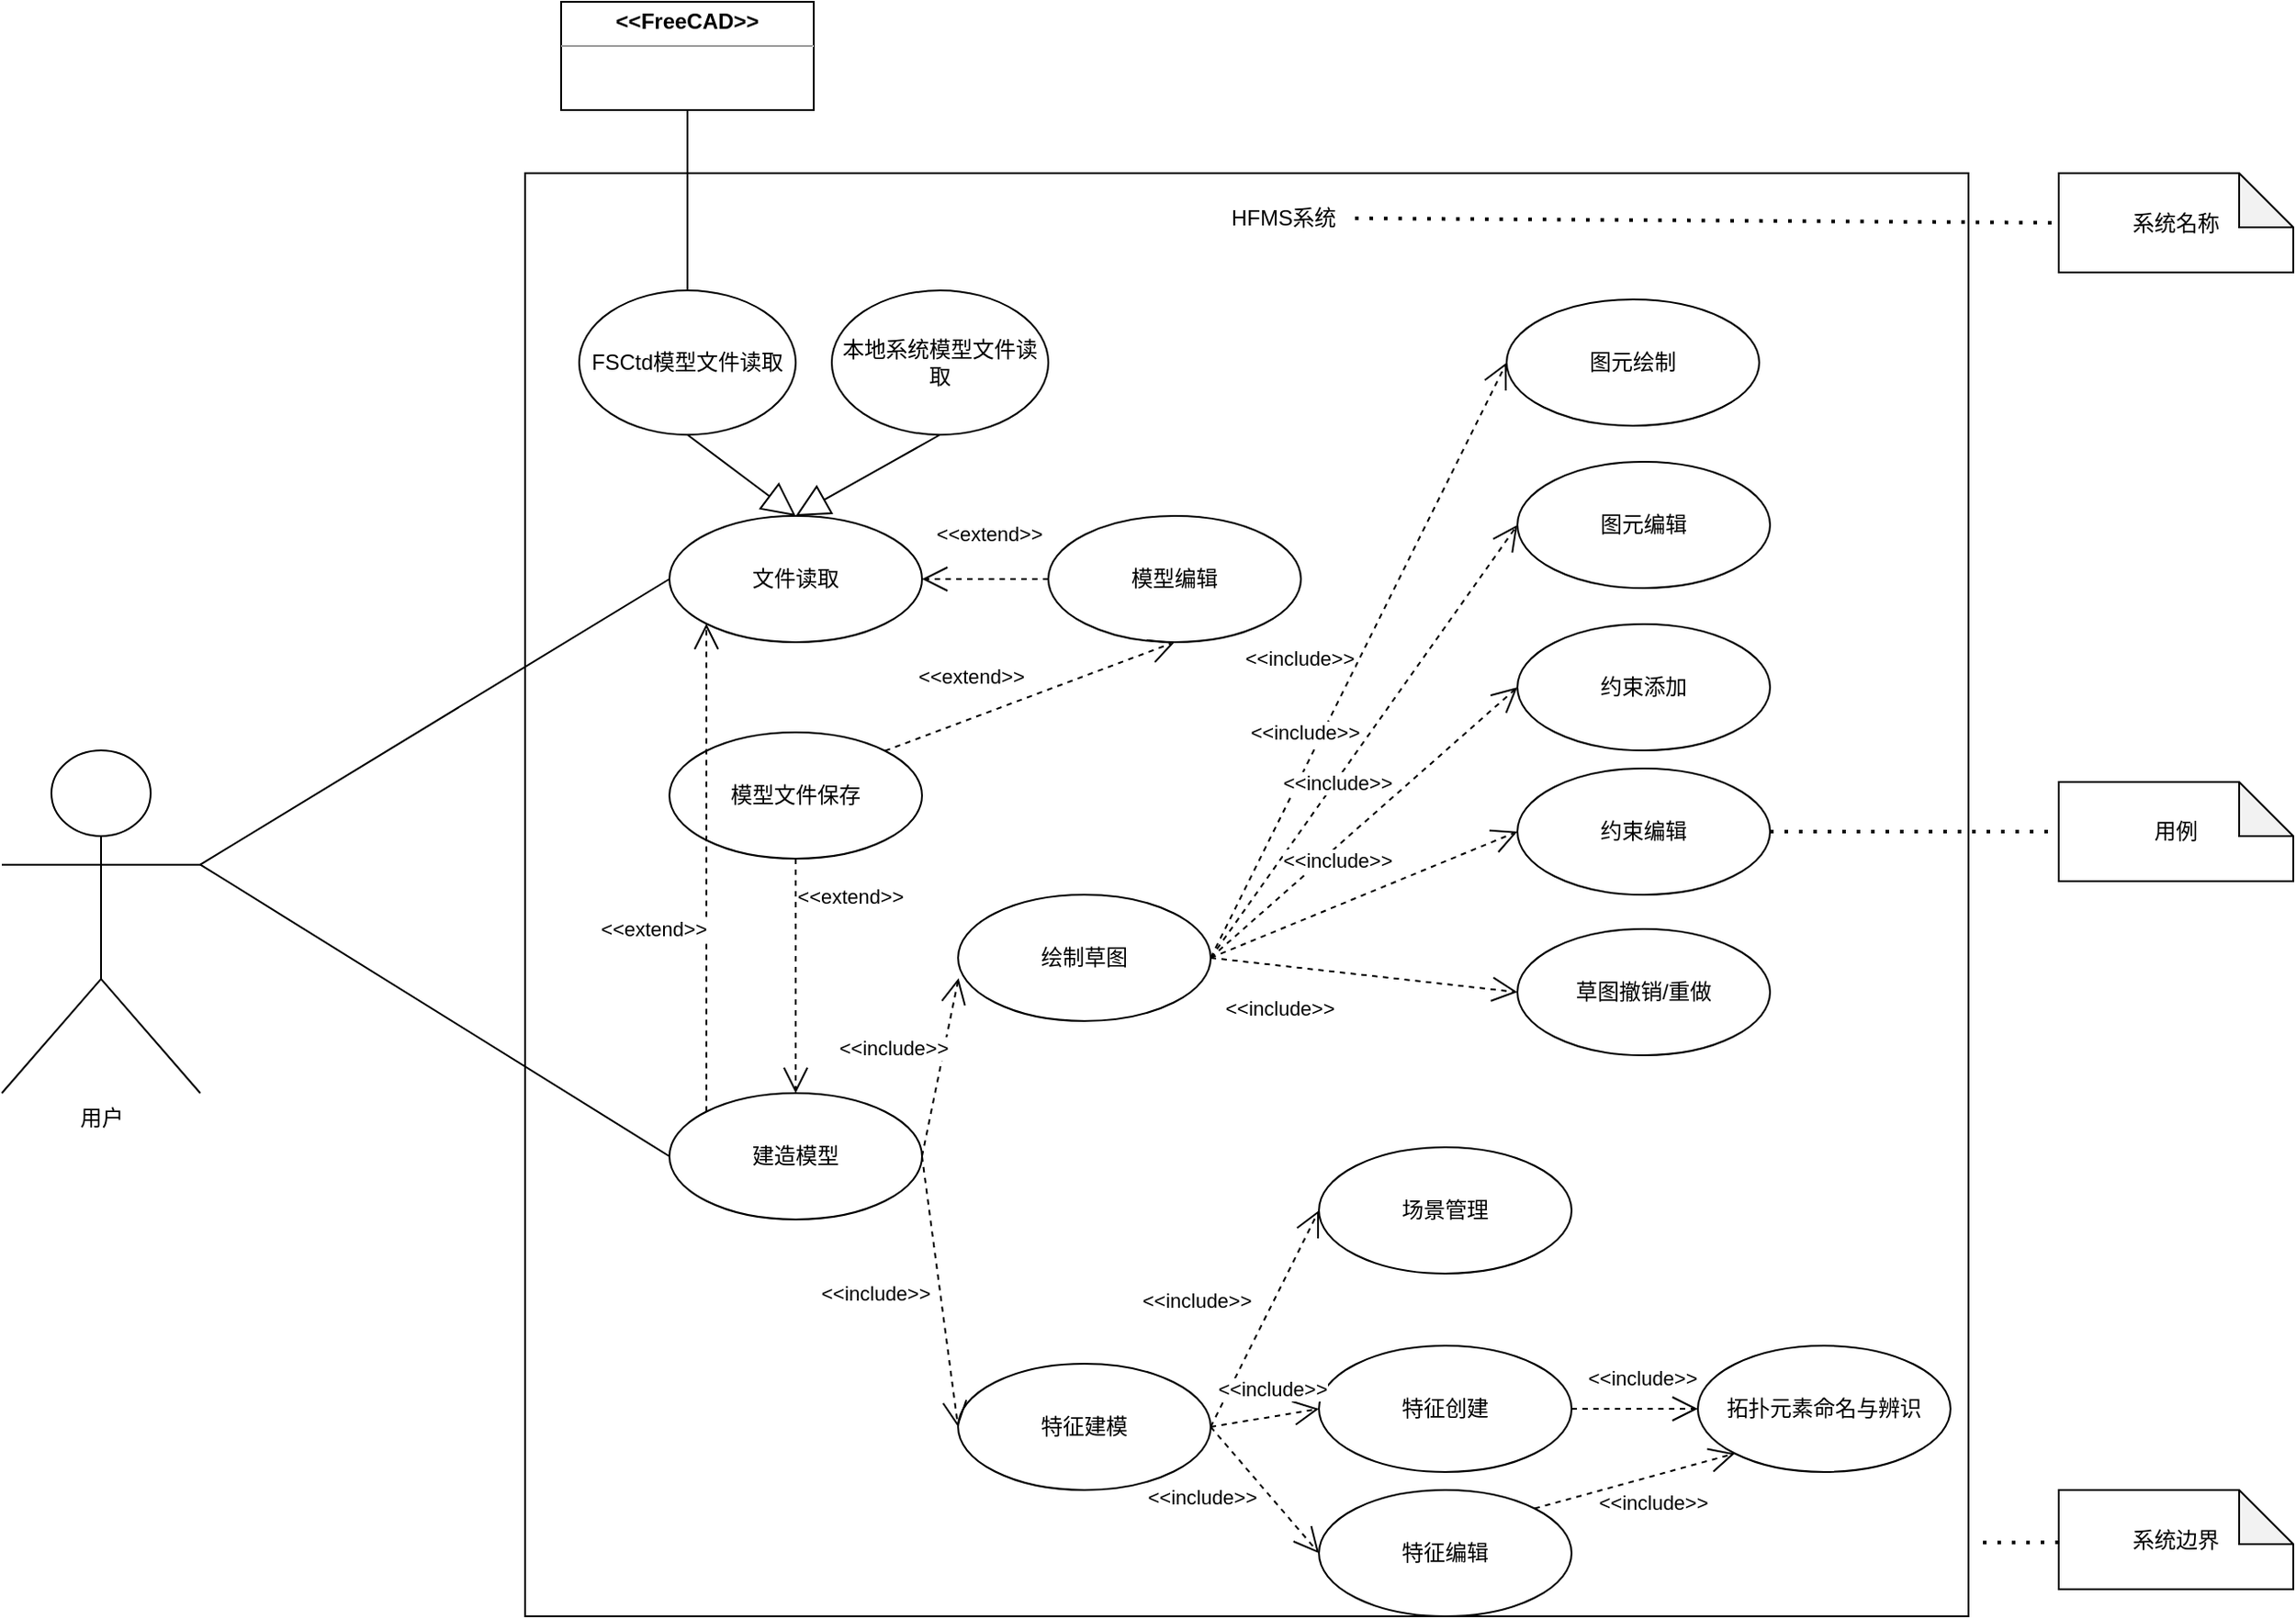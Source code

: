 <mxfile version="22.1.5" type="github">
  <diagram name="第 1 页" id="sRS028VmoQ0yGFp0G40y">
    <mxGraphModel dx="2367" dy="693" grid="1" gridSize="10" guides="1" tooltips="1" connect="1" arrows="1" fold="1" page="1" pageScale="1" pageWidth="827" pageHeight="1169" math="0" shadow="0">
      <root>
        <mxCell id="0" />
        <mxCell id="1" parent="0" />
        <mxCell id="SltFPI3C_tlmVd0XEVFn-4" value="" style="whiteSpace=wrap;html=1;aspect=fixed;" parent="1" vertex="1">
          <mxGeometry x="-130" y="680" width="800" height="800" as="geometry" />
        </mxCell>
        <mxCell id="SltFPI3C_tlmVd0XEVFn-5" value="用户" style="shape=umlActor;verticalLabelPosition=bottom;verticalAlign=top;html=1;" parent="1" vertex="1">
          <mxGeometry x="-420" y="1000" width="110" height="190" as="geometry" />
        </mxCell>
        <mxCell id="SltFPI3C_tlmVd0XEVFn-7" value="&lt;p style=&quot;margin:0px;margin-top:4px;text-align:center;&quot;&gt;&lt;b&gt;&amp;lt;&amp;lt;FreeCAD&amp;gt;&amp;gt;&lt;/b&gt;&lt;/p&gt;&lt;hr size=&quot;1&quot;&gt;&lt;div style=&quot;height:2px;&quot;&gt;&lt;/div&gt;" style="verticalAlign=top;align=left;overflow=fill;fontSize=12;fontFamily=Helvetica;html=1;whiteSpace=wrap;" parent="1" vertex="1">
          <mxGeometry x="-110" y="585" width="140" height="60" as="geometry" />
        </mxCell>
        <mxCell id="SltFPI3C_tlmVd0XEVFn-9" value="HFMS系统" style="text;html=1;align=center;verticalAlign=middle;resizable=0;points=[];autosize=1;strokeColor=none;fillColor=none;" parent="1" vertex="1">
          <mxGeometry x="250" y="690" width="80" height="30" as="geometry" />
        </mxCell>
        <mxCell id="SltFPI3C_tlmVd0XEVFn-10" value="文件读取" style="ellipse;whiteSpace=wrap;html=1;" parent="1" vertex="1">
          <mxGeometry x="-50" y="870" width="140" height="70" as="geometry" />
        </mxCell>
        <mxCell id="SltFPI3C_tlmVd0XEVFn-11" value="FSCtd模型文件读取" style="ellipse;whiteSpace=wrap;html=1;" parent="1" vertex="1">
          <mxGeometry x="-100" y="745" width="120" height="80" as="geometry" />
        </mxCell>
        <mxCell id="SltFPI3C_tlmVd0XEVFn-12" value="本地系统模型文件读取" style="ellipse;whiteSpace=wrap;html=1;" parent="1" vertex="1">
          <mxGeometry x="40" y="745" width="120" height="80" as="geometry" />
        </mxCell>
        <mxCell id="SltFPI3C_tlmVd0XEVFn-13" value="" style="endArrow=block;endSize=16;endFill=0;html=1;rounded=0;entryX=0.5;entryY=0;entryDx=0;entryDy=0;exitX=0.5;exitY=1;exitDx=0;exitDy=0;" parent="1" source="SltFPI3C_tlmVd0XEVFn-12" target="SltFPI3C_tlmVd0XEVFn-10" edge="1">
          <mxGeometry width="160" relative="1" as="geometry">
            <mxPoint x="110" y="1080" as="sourcePoint" />
            <mxPoint x="31.212" y="950" as="targetPoint" />
          </mxGeometry>
        </mxCell>
        <mxCell id="SltFPI3C_tlmVd0XEVFn-14" value="" style="endArrow=block;endSize=16;endFill=0;html=1;rounded=0;entryX=0.5;entryY=0;entryDx=0;entryDy=0;exitX=0.5;exitY=1;exitDx=0;exitDy=0;" parent="1" source="SltFPI3C_tlmVd0XEVFn-11" target="SltFPI3C_tlmVd0XEVFn-10" edge="1">
          <mxGeometry width="160" relative="1" as="geometry">
            <mxPoint x="160" y="820" as="sourcePoint" />
            <mxPoint x="40" y="1000" as="targetPoint" />
          </mxGeometry>
        </mxCell>
        <mxCell id="SltFPI3C_tlmVd0XEVFn-15" value="建造模型" style="ellipse;whiteSpace=wrap;html=1;" parent="1" vertex="1">
          <mxGeometry x="-50" y="1190" width="140" height="70" as="geometry" />
        </mxCell>
        <mxCell id="SltFPI3C_tlmVd0XEVFn-16" value="模型编辑" style="ellipse;whiteSpace=wrap;html=1;" parent="1" vertex="1">
          <mxGeometry x="160" y="870" width="140" height="70" as="geometry" />
        </mxCell>
        <mxCell id="SltFPI3C_tlmVd0XEVFn-17" value="" style="endArrow=open;endFill=1;endSize=12;html=1;rounded=0;exitX=0;exitY=0.5;exitDx=0;exitDy=0;entryX=1;entryY=0.5;entryDx=0;entryDy=0;dashed=1;" parent="1" source="SltFPI3C_tlmVd0XEVFn-16" target="SltFPI3C_tlmVd0XEVFn-10" edge="1">
          <mxGeometry width="160" relative="1" as="geometry">
            <mxPoint x="290" y="858.46" as="sourcePoint" />
            <mxPoint x="450" y="858.46" as="targetPoint" />
          </mxGeometry>
        </mxCell>
        <mxCell id="SltFPI3C_tlmVd0XEVFn-18" value="&amp;lt;&amp;lt;extend&amp;gt;&amp;gt;" style="edgeLabel;html=1;align=center;verticalAlign=middle;resizable=0;points=[];" parent="SltFPI3C_tlmVd0XEVFn-17" vertex="1" connectable="0">
          <mxGeometry x="-0.313" y="-2" relative="1" as="geometry">
            <mxPoint x="-9" y="-23" as="offset" />
          </mxGeometry>
        </mxCell>
        <mxCell id="SltFPI3C_tlmVd0XEVFn-22" value="模型文件保存" style="ellipse;whiteSpace=wrap;html=1;" parent="1" vertex="1">
          <mxGeometry x="-50" y="990" width="140" height="70" as="geometry" />
        </mxCell>
        <mxCell id="SltFPI3C_tlmVd0XEVFn-23" value="" style="endArrow=open;endFill=1;endSize=12;html=1;rounded=0;exitX=1;exitY=0;exitDx=0;exitDy=0;entryX=0.5;entryY=1;entryDx=0;entryDy=0;dashed=1;" parent="1" source="SltFPI3C_tlmVd0XEVFn-22" target="SltFPI3C_tlmVd0XEVFn-16" edge="1">
          <mxGeometry width="160" relative="1" as="geometry">
            <mxPoint x="200" y="1005" as="sourcePoint" />
            <mxPoint x="110" y="1005" as="targetPoint" />
          </mxGeometry>
        </mxCell>
        <mxCell id="SltFPI3C_tlmVd0XEVFn-24" value="&amp;lt;&amp;lt;extend&amp;gt;&amp;gt;" style="edgeLabel;html=1;align=center;verticalAlign=middle;resizable=0;points=[];" parent="SltFPI3C_tlmVd0XEVFn-23" vertex="1" connectable="0">
          <mxGeometry x="-0.313" y="-2" relative="1" as="geometry">
            <mxPoint x="-9" y="-23" as="offset" />
          </mxGeometry>
        </mxCell>
        <mxCell id="SltFPI3C_tlmVd0XEVFn-25" value="" style="endArrow=open;endFill=1;endSize=12;html=1;rounded=0;exitX=0.5;exitY=1;exitDx=0;exitDy=0;dashed=1;" parent="1" source="SltFPI3C_tlmVd0XEVFn-22" target="SltFPI3C_tlmVd0XEVFn-15" edge="1">
          <mxGeometry width="160" relative="1" as="geometry">
            <mxPoint x="210" y="1015" as="sourcePoint" />
            <mxPoint x="120" y="1015" as="targetPoint" />
          </mxGeometry>
        </mxCell>
        <mxCell id="SltFPI3C_tlmVd0XEVFn-26" value="&amp;lt;&amp;lt;extend&amp;gt;&amp;gt;" style="edgeLabel;html=1;align=center;verticalAlign=middle;resizable=0;points=[];" parent="SltFPI3C_tlmVd0XEVFn-25" vertex="1" connectable="0">
          <mxGeometry x="-0.313" y="-2" relative="1" as="geometry">
            <mxPoint x="32" y="-24" as="offset" />
          </mxGeometry>
        </mxCell>
        <mxCell id="SltFPI3C_tlmVd0XEVFn-27" value="特征建模" style="ellipse;whiteSpace=wrap;html=1;" parent="1" vertex="1">
          <mxGeometry x="110" y="1340" width="140" height="70" as="geometry" />
        </mxCell>
        <mxCell id="SltFPI3C_tlmVd0XEVFn-29" value="特征创建" style="ellipse;whiteSpace=wrap;html=1;" parent="1" vertex="1">
          <mxGeometry x="310" y="1330" width="140" height="70" as="geometry" />
        </mxCell>
        <mxCell id="SltFPI3C_tlmVd0XEVFn-30" value="特征编辑" style="ellipse;whiteSpace=wrap;html=1;" parent="1" vertex="1">
          <mxGeometry x="310" y="1410" width="140" height="70" as="geometry" />
        </mxCell>
        <mxCell id="SltFPI3C_tlmVd0XEVFn-39" value="约束添加" style="ellipse;whiteSpace=wrap;html=1;" parent="1" vertex="1">
          <mxGeometry x="420" y="930" width="140" height="70" as="geometry" />
        </mxCell>
        <mxCell id="SltFPI3C_tlmVd0XEVFn-40" value="图元绘制" style="ellipse;whiteSpace=wrap;html=1;" parent="1" vertex="1">
          <mxGeometry x="414" y="750" width="140" height="70" as="geometry" />
        </mxCell>
        <mxCell id="SltFPI3C_tlmVd0XEVFn-41" value="草图撤销/重做" style="ellipse;whiteSpace=wrap;html=1;" parent="1" vertex="1">
          <mxGeometry x="420" y="1099" width="140" height="70" as="geometry" />
        </mxCell>
        <mxCell id="SltFPI3C_tlmVd0XEVFn-45" value="绘制草图" style="ellipse;whiteSpace=wrap;html=1;" parent="1" vertex="1">
          <mxGeometry x="110" y="1080" width="140" height="70" as="geometry" />
        </mxCell>
        <mxCell id="SltFPI3C_tlmVd0XEVFn-47" value="场景管理" style="ellipse;whiteSpace=wrap;html=1;" parent="1" vertex="1">
          <mxGeometry x="310" y="1220" width="140" height="70" as="geometry" />
        </mxCell>
        <mxCell id="SltFPI3C_tlmVd0XEVFn-51" value="图元编辑" style="ellipse;whiteSpace=wrap;html=1;" parent="1" vertex="1">
          <mxGeometry x="420" y="840" width="140" height="70" as="geometry" />
        </mxCell>
        <mxCell id="SltFPI3C_tlmVd0XEVFn-59" value="约束编辑" style="ellipse;whiteSpace=wrap;html=1;" parent="1" vertex="1">
          <mxGeometry x="420" y="1010" width="140" height="70" as="geometry" />
        </mxCell>
        <mxCell id="SltFPI3C_tlmVd0XEVFn-66" value="" style="endArrow=open;endFill=1;endSize=12;html=1;rounded=0;exitX=1;exitY=0.5;exitDx=0;exitDy=0;dashed=1;entryX=0.002;entryY=0.661;entryDx=0;entryDy=0;entryPerimeter=0;" parent="1" source="SltFPI3C_tlmVd0XEVFn-15" target="SltFPI3C_tlmVd0XEVFn-45" edge="1">
          <mxGeometry width="160" relative="1" as="geometry">
            <mxPoint x="20" y="1110" as="sourcePoint" />
            <mxPoint x="20" y="1200" as="targetPoint" />
          </mxGeometry>
        </mxCell>
        <mxCell id="SltFPI3C_tlmVd0XEVFn-70" value="&amp;lt;&amp;lt;include&amp;gt;&amp;gt;" style="edgeLabel;html=1;align=center;verticalAlign=middle;resizable=0;points=[];" parent="SltFPI3C_tlmVd0XEVFn-66" vertex="1" connectable="0">
          <mxGeometry x="-0.091" y="2" relative="1" as="geometry">
            <mxPoint x="-24" y="-15" as="offset" />
          </mxGeometry>
        </mxCell>
        <mxCell id="SltFPI3C_tlmVd0XEVFn-72" value="" style="endArrow=open;endFill=1;endSize=12;html=1;rounded=0;dashed=1;entryX=0;entryY=0.5;entryDx=0;entryDy=0;exitX=1;exitY=0.5;exitDx=0;exitDy=0;" parent="1" source="SltFPI3C_tlmVd0XEVFn-15" target="SltFPI3C_tlmVd0XEVFn-27" edge="1">
          <mxGeometry width="160" relative="1" as="geometry">
            <mxPoint x="80" y="1230" as="sourcePoint" />
            <mxPoint x="190" y="1116" as="targetPoint" />
          </mxGeometry>
        </mxCell>
        <mxCell id="SltFPI3C_tlmVd0XEVFn-73" value="&amp;lt;&amp;lt;include&amp;gt;&amp;gt;" style="edgeLabel;html=1;align=center;verticalAlign=middle;resizable=0;points=[];" parent="SltFPI3C_tlmVd0XEVFn-72" vertex="1" connectable="0">
          <mxGeometry x="-0.091" y="2" relative="1" as="geometry">
            <mxPoint x="-37" y="8" as="offset" />
          </mxGeometry>
        </mxCell>
        <mxCell id="SltFPI3C_tlmVd0XEVFn-74" value="" style="endArrow=open;endFill=1;endSize=12;html=1;rounded=0;exitX=1;exitY=0.5;exitDx=0;exitDy=0;dashed=1;entryX=0;entryY=0.5;entryDx=0;entryDy=0;" parent="1" source="SltFPI3C_tlmVd0XEVFn-45" target="SltFPI3C_tlmVd0XEVFn-40" edge="1">
          <mxGeometry width="160" relative="1" as="geometry">
            <mxPoint x="100" y="1245" as="sourcePoint" />
            <mxPoint x="200" y="1126" as="targetPoint" />
          </mxGeometry>
        </mxCell>
        <mxCell id="SltFPI3C_tlmVd0XEVFn-75" value="&amp;lt;&amp;lt;include&amp;gt;&amp;gt;" style="edgeLabel;html=1;align=center;verticalAlign=middle;resizable=0;points=[];" parent="SltFPI3C_tlmVd0XEVFn-74" vertex="1" connectable="0">
          <mxGeometry x="-0.091" y="2" relative="1" as="geometry">
            <mxPoint x="-24" y="-15" as="offset" />
          </mxGeometry>
        </mxCell>
        <mxCell id="SltFPI3C_tlmVd0XEVFn-76" value="" style="endArrow=open;endFill=1;endSize=12;html=1;rounded=0;dashed=1;entryX=0;entryY=0.5;entryDx=0;entryDy=0;exitX=1;exitY=0.5;exitDx=0;exitDy=0;" parent="1" source="SltFPI3C_tlmVd0XEVFn-45" target="SltFPI3C_tlmVd0XEVFn-51" edge="1">
          <mxGeometry width="160" relative="1" as="geometry">
            <mxPoint x="310" y="1030" as="sourcePoint" />
            <mxPoint x="614.74" y="786.95" as="targetPoint" />
          </mxGeometry>
        </mxCell>
        <mxCell id="SltFPI3C_tlmVd0XEVFn-77" value="&amp;lt;&amp;lt;include&amp;gt;&amp;gt;" style="edgeLabel;html=1;align=center;verticalAlign=middle;resizable=0;points=[];" parent="SltFPI3C_tlmVd0XEVFn-76" vertex="1" connectable="0">
          <mxGeometry x="-0.091" y="2" relative="1" as="geometry">
            <mxPoint x="-24" y="-15" as="offset" />
          </mxGeometry>
        </mxCell>
        <mxCell id="SltFPI3C_tlmVd0XEVFn-78" value="" style="endArrow=open;endFill=1;endSize=12;html=1;rounded=0;exitX=1;exitY=0.5;exitDx=0;exitDy=0;dashed=1;entryX=0;entryY=0.5;entryDx=0;entryDy=0;" parent="1" source="SltFPI3C_tlmVd0XEVFn-45" target="SltFPI3C_tlmVd0XEVFn-39" edge="1">
          <mxGeometry width="160" relative="1" as="geometry">
            <mxPoint x="120" y="1265" as="sourcePoint" />
            <mxPoint x="220" y="1146" as="targetPoint" />
          </mxGeometry>
        </mxCell>
        <mxCell id="SltFPI3C_tlmVd0XEVFn-79" value="&amp;lt;&amp;lt;include&amp;gt;&amp;gt;" style="edgeLabel;html=1;align=center;verticalAlign=middle;resizable=0;points=[];" parent="SltFPI3C_tlmVd0XEVFn-78" vertex="1" connectable="0">
          <mxGeometry x="-0.091" y="2" relative="1" as="geometry">
            <mxPoint x="-6" y="-28" as="offset" />
          </mxGeometry>
        </mxCell>
        <mxCell id="SltFPI3C_tlmVd0XEVFn-80" value="" style="endArrow=open;endFill=1;endSize=12;html=1;rounded=0;dashed=1;entryX=0;entryY=0.5;entryDx=0;entryDy=0;exitX=1;exitY=0.5;exitDx=0;exitDy=0;" parent="1" source="SltFPI3C_tlmVd0XEVFn-45" target="SltFPI3C_tlmVd0XEVFn-59" edge="1">
          <mxGeometry width="160" relative="1" as="geometry">
            <mxPoint x="310" y="1040" as="sourcePoint" />
            <mxPoint x="230" y="1156" as="targetPoint" />
          </mxGeometry>
        </mxCell>
        <mxCell id="SltFPI3C_tlmVd0XEVFn-81" value="&amp;lt;&amp;lt;include&amp;gt;&amp;gt;" style="edgeLabel;html=1;align=center;verticalAlign=middle;resizable=0;points=[];" parent="SltFPI3C_tlmVd0XEVFn-80" vertex="1" connectable="0">
          <mxGeometry x="-0.091" y="2" relative="1" as="geometry">
            <mxPoint x="-7" y="-21" as="offset" />
          </mxGeometry>
        </mxCell>
        <mxCell id="SltFPI3C_tlmVd0XEVFn-82" value="" style="endArrow=open;endFill=1;endSize=12;html=1;rounded=0;dashed=1;entryX=0;entryY=0.5;entryDx=0;entryDy=0;exitX=1;exitY=0.5;exitDx=0;exitDy=0;" parent="1" source="SltFPI3C_tlmVd0XEVFn-45" target="SltFPI3C_tlmVd0XEVFn-41" edge="1">
          <mxGeometry width="160" relative="1" as="geometry">
            <mxPoint x="140" y="1285" as="sourcePoint" />
            <mxPoint x="240" y="1166" as="targetPoint" />
          </mxGeometry>
        </mxCell>
        <mxCell id="SltFPI3C_tlmVd0XEVFn-83" value="&amp;lt;&amp;lt;include&amp;gt;&amp;gt;" style="edgeLabel;html=1;align=center;verticalAlign=middle;resizable=0;points=[];" parent="SltFPI3C_tlmVd0XEVFn-82" vertex="1" connectable="0">
          <mxGeometry x="-0.091" y="2" relative="1" as="geometry">
            <mxPoint x="-39" y="21" as="offset" />
          </mxGeometry>
        </mxCell>
        <mxCell id="SltFPI3C_tlmVd0XEVFn-84" value="" style="endArrow=open;endFill=1;endSize=12;html=1;rounded=0;exitX=1;exitY=0.5;exitDx=0;exitDy=0;dashed=1;entryX=0;entryY=0.5;entryDx=0;entryDy=0;" parent="1" source="SltFPI3C_tlmVd0XEVFn-27" target="SltFPI3C_tlmVd0XEVFn-47" edge="1">
          <mxGeometry width="160" relative="1" as="geometry">
            <mxPoint x="150" y="1295" as="sourcePoint" />
            <mxPoint x="250" y="1176" as="targetPoint" />
          </mxGeometry>
        </mxCell>
        <mxCell id="SltFPI3C_tlmVd0XEVFn-85" value="&amp;lt;&amp;lt;include&amp;gt;&amp;gt;" style="edgeLabel;html=1;align=center;verticalAlign=middle;resizable=0;points=[];" parent="SltFPI3C_tlmVd0XEVFn-84" vertex="1" connectable="0">
          <mxGeometry x="-0.091" y="2" relative="1" as="geometry">
            <mxPoint x="-34" y="-15" as="offset" />
          </mxGeometry>
        </mxCell>
        <mxCell id="SltFPI3C_tlmVd0XEVFn-86" value="" style="endArrow=open;endFill=1;endSize=12;html=1;rounded=0;dashed=1;entryX=0;entryY=0.5;entryDx=0;entryDy=0;exitX=1;exitY=0.5;exitDx=0;exitDy=0;" parent="1" source="SltFPI3C_tlmVd0XEVFn-27" target="SltFPI3C_tlmVd0XEVFn-29" edge="1">
          <mxGeometry width="160" relative="1" as="geometry">
            <mxPoint x="310" y="1340" as="sourcePoint" />
            <mxPoint x="260" y="1186" as="targetPoint" />
          </mxGeometry>
        </mxCell>
        <mxCell id="SltFPI3C_tlmVd0XEVFn-87" value="&amp;lt;&amp;lt;include&amp;gt;&amp;gt;" style="edgeLabel;html=1;align=center;verticalAlign=middle;resizable=0;points=[];" parent="SltFPI3C_tlmVd0XEVFn-86" vertex="1" connectable="0">
          <mxGeometry x="-0.091" y="2" relative="1" as="geometry">
            <mxPoint x="7" y="-15" as="offset" />
          </mxGeometry>
        </mxCell>
        <mxCell id="SltFPI3C_tlmVd0XEVFn-88" value="" style="endArrow=open;endFill=1;endSize=12;html=1;rounded=0;dashed=1;entryX=0;entryY=0.5;entryDx=0;entryDy=0;exitX=1;exitY=0.5;exitDx=0;exitDy=0;" parent="1" source="SltFPI3C_tlmVd0XEVFn-27" target="SltFPI3C_tlmVd0XEVFn-30" edge="1">
          <mxGeometry width="160" relative="1" as="geometry">
            <mxPoint x="320" y="1330" as="sourcePoint" />
            <mxPoint x="270" y="1196" as="targetPoint" />
          </mxGeometry>
        </mxCell>
        <mxCell id="SltFPI3C_tlmVd0XEVFn-89" value="&amp;lt;&amp;lt;include&amp;gt;&amp;gt;" style="edgeLabel;html=1;align=center;verticalAlign=middle;resizable=0;points=[];" parent="SltFPI3C_tlmVd0XEVFn-88" vertex="1" connectable="0">
          <mxGeometry x="-0.091" y="2" relative="1" as="geometry">
            <mxPoint x="-34" y="8" as="offset" />
          </mxGeometry>
        </mxCell>
        <mxCell id="SltFPI3C_tlmVd0XEVFn-96" value="" style="endArrow=none;html=1;rounded=0;exitX=1;exitY=0.333;exitDx=0;exitDy=0;exitPerimeter=0;entryX=0;entryY=0.5;entryDx=0;entryDy=0;" parent="1" source="SltFPI3C_tlmVd0XEVFn-5" target="SltFPI3C_tlmVd0XEVFn-10" edge="1">
          <mxGeometry width="50" height="50" relative="1" as="geometry">
            <mxPoint x="-290" y="1010" as="sourcePoint" />
            <mxPoint x="-240" y="960" as="targetPoint" />
          </mxGeometry>
        </mxCell>
        <mxCell id="SltFPI3C_tlmVd0XEVFn-98" value="" style="endArrow=none;html=1;rounded=0;exitX=1;exitY=0.333;exitDx=0;exitDy=0;exitPerimeter=0;entryX=0;entryY=0.5;entryDx=0;entryDy=0;" parent="1" source="SltFPI3C_tlmVd0XEVFn-5" target="SltFPI3C_tlmVd0XEVFn-15" edge="1">
          <mxGeometry width="50" height="50" relative="1" as="geometry">
            <mxPoint x="-250" y="1250" as="sourcePoint" />
            <mxPoint x="-200" y="1200" as="targetPoint" />
          </mxGeometry>
        </mxCell>
        <mxCell id="SltFPI3C_tlmVd0XEVFn-99" value="" style="endArrow=none;dashed=1;html=1;dashPattern=1 3;strokeWidth=2;rounded=0;entryX=0;entryY=0.5;entryDx=0;entryDy=0;entryPerimeter=0;" parent="1" target="SltFPI3C_tlmVd0XEVFn-100" edge="1">
          <mxGeometry width="50" height="50" relative="1" as="geometry">
            <mxPoint x="330" y="705" as="sourcePoint" />
            <mxPoint x="710" y="705" as="targetPoint" />
          </mxGeometry>
        </mxCell>
        <mxCell id="SltFPI3C_tlmVd0XEVFn-100" value="系统名称" style="shape=note;whiteSpace=wrap;html=1;backgroundOutline=1;darkOpacity=0.05;" parent="1" vertex="1">
          <mxGeometry x="720" y="680" width="130" height="55" as="geometry" />
        </mxCell>
        <mxCell id="SltFPI3C_tlmVd0XEVFn-101" value="" style="endArrow=none;dashed=1;html=1;dashPattern=1 3;strokeWidth=2;rounded=0;entryX=1.003;entryY=0.949;entryDx=0;entryDy=0;entryPerimeter=0;" parent="1" target="SltFPI3C_tlmVd0XEVFn-4" edge="1">
          <mxGeometry width="50" height="50" relative="1" as="geometry">
            <mxPoint x="720" y="1439" as="sourcePoint" />
            <mxPoint x="790" y="1330" as="targetPoint" />
          </mxGeometry>
        </mxCell>
        <mxCell id="SltFPI3C_tlmVd0XEVFn-102" value="系统边界" style="shape=note;whiteSpace=wrap;html=1;backgroundOutline=1;darkOpacity=0.05;" parent="1" vertex="1">
          <mxGeometry x="720" y="1410" width="130" height="55" as="geometry" />
        </mxCell>
        <mxCell id="SltFPI3C_tlmVd0XEVFn-103" value="" style="endArrow=none;dashed=1;html=1;dashPattern=1 3;strokeWidth=2;rounded=0;exitX=1;exitY=0.5;exitDx=0;exitDy=0;entryX=0;entryY=0.5;entryDx=0;entryDy=0;entryPerimeter=0;" parent="1" source="SltFPI3C_tlmVd0XEVFn-59" target="SltFPI3C_tlmVd0XEVFn-104" edge="1">
          <mxGeometry width="50" height="50" relative="1" as="geometry">
            <mxPoint x="810" y="1110" as="sourcePoint" />
            <mxPoint x="720" y="1040" as="targetPoint" />
          </mxGeometry>
        </mxCell>
        <mxCell id="SltFPI3C_tlmVd0XEVFn-104" value="用例" style="shape=note;whiteSpace=wrap;html=1;backgroundOutline=1;darkOpacity=0.05;" parent="1" vertex="1">
          <mxGeometry x="720" y="1017.5" width="130" height="55" as="geometry" />
        </mxCell>
        <mxCell id="SltFPI3C_tlmVd0XEVFn-106" value="拓扑元素命名与辨识" style="ellipse;whiteSpace=wrap;html=1;" parent="1" vertex="1">
          <mxGeometry x="520" y="1330" width="140" height="70" as="geometry" />
        </mxCell>
        <mxCell id="SltFPI3C_tlmVd0XEVFn-107" value="" style="endArrow=open;endFill=1;endSize=12;html=1;rounded=0;dashed=1;entryX=0;entryY=0.5;entryDx=0;entryDy=0;exitX=1;exitY=0.5;exitDx=0;exitDy=0;" parent="1" source="SltFPI3C_tlmVd0XEVFn-29" target="SltFPI3C_tlmVd0XEVFn-106" edge="1">
          <mxGeometry width="160" relative="1" as="geometry">
            <mxPoint x="260" y="1385" as="sourcePoint" />
            <mxPoint x="320" y="1375" as="targetPoint" />
          </mxGeometry>
        </mxCell>
        <mxCell id="SltFPI3C_tlmVd0XEVFn-108" value="&amp;lt;&amp;lt;include&amp;gt;&amp;gt;" style="edgeLabel;html=1;align=center;verticalAlign=middle;resizable=0;points=[];" parent="SltFPI3C_tlmVd0XEVFn-107" vertex="1" connectable="0">
          <mxGeometry x="-0.091" y="2" relative="1" as="geometry">
            <mxPoint x="7" y="-15" as="offset" />
          </mxGeometry>
        </mxCell>
        <mxCell id="SltFPI3C_tlmVd0XEVFn-110" value="" style="endArrow=none;html=1;rounded=0;entryX=0.5;entryY=1;entryDx=0;entryDy=0;" parent="1" source="SltFPI3C_tlmVd0XEVFn-11" target="SltFPI3C_tlmVd0XEVFn-7" edge="1">
          <mxGeometry width="50" height="50" relative="1" as="geometry">
            <mxPoint x="-290" y="850" as="sourcePoint" />
            <mxPoint x="-240" y="800" as="targetPoint" />
          </mxGeometry>
        </mxCell>
        <mxCell id="rhK3O9hikjB4_-ZIOAnn-2" value="" style="endArrow=open;endFill=1;endSize=12;html=1;rounded=0;exitX=0;exitY=0;exitDx=0;exitDy=0;entryX=0;entryY=1;entryDx=0;entryDy=0;dashed=1;" edge="1" parent="1" source="SltFPI3C_tlmVd0XEVFn-15" target="SltFPI3C_tlmVd0XEVFn-10">
          <mxGeometry width="160" relative="1" as="geometry">
            <mxPoint x="80" y="1011" as="sourcePoint" />
            <mxPoint x="240" y="950" as="targetPoint" />
          </mxGeometry>
        </mxCell>
        <mxCell id="rhK3O9hikjB4_-ZIOAnn-3" value="&amp;lt;&amp;lt;extend&amp;gt;&amp;gt;" style="edgeLabel;html=1;align=center;verticalAlign=middle;resizable=0;points=[];" vertex="1" connectable="0" parent="rhK3O9hikjB4_-ZIOAnn-2">
          <mxGeometry x="-0.313" y="-2" relative="1" as="geometry">
            <mxPoint x="-32" y="-9" as="offset" />
          </mxGeometry>
        </mxCell>
        <mxCell id="rhK3O9hikjB4_-ZIOAnn-4" value="" style="endArrow=open;endFill=1;endSize=12;html=1;rounded=0;dashed=1;exitX=1;exitY=0;exitDx=0;exitDy=0;entryX=0;entryY=1;entryDx=0;entryDy=0;" edge="1" parent="1" source="SltFPI3C_tlmVd0XEVFn-30" target="SltFPI3C_tlmVd0XEVFn-106">
          <mxGeometry width="160" relative="1" as="geometry">
            <mxPoint x="460" y="1375" as="sourcePoint" />
            <mxPoint x="530" y="1375" as="targetPoint" />
          </mxGeometry>
        </mxCell>
        <mxCell id="rhK3O9hikjB4_-ZIOAnn-5" value="&amp;lt;&amp;lt;include&amp;gt;&amp;gt;" style="edgeLabel;html=1;align=center;verticalAlign=middle;resizable=0;points=[];" vertex="1" connectable="0" parent="rhK3O9hikjB4_-ZIOAnn-4">
          <mxGeometry x="-0.091" y="2" relative="1" as="geometry">
            <mxPoint x="15" y="12" as="offset" />
          </mxGeometry>
        </mxCell>
      </root>
    </mxGraphModel>
  </diagram>
</mxfile>
